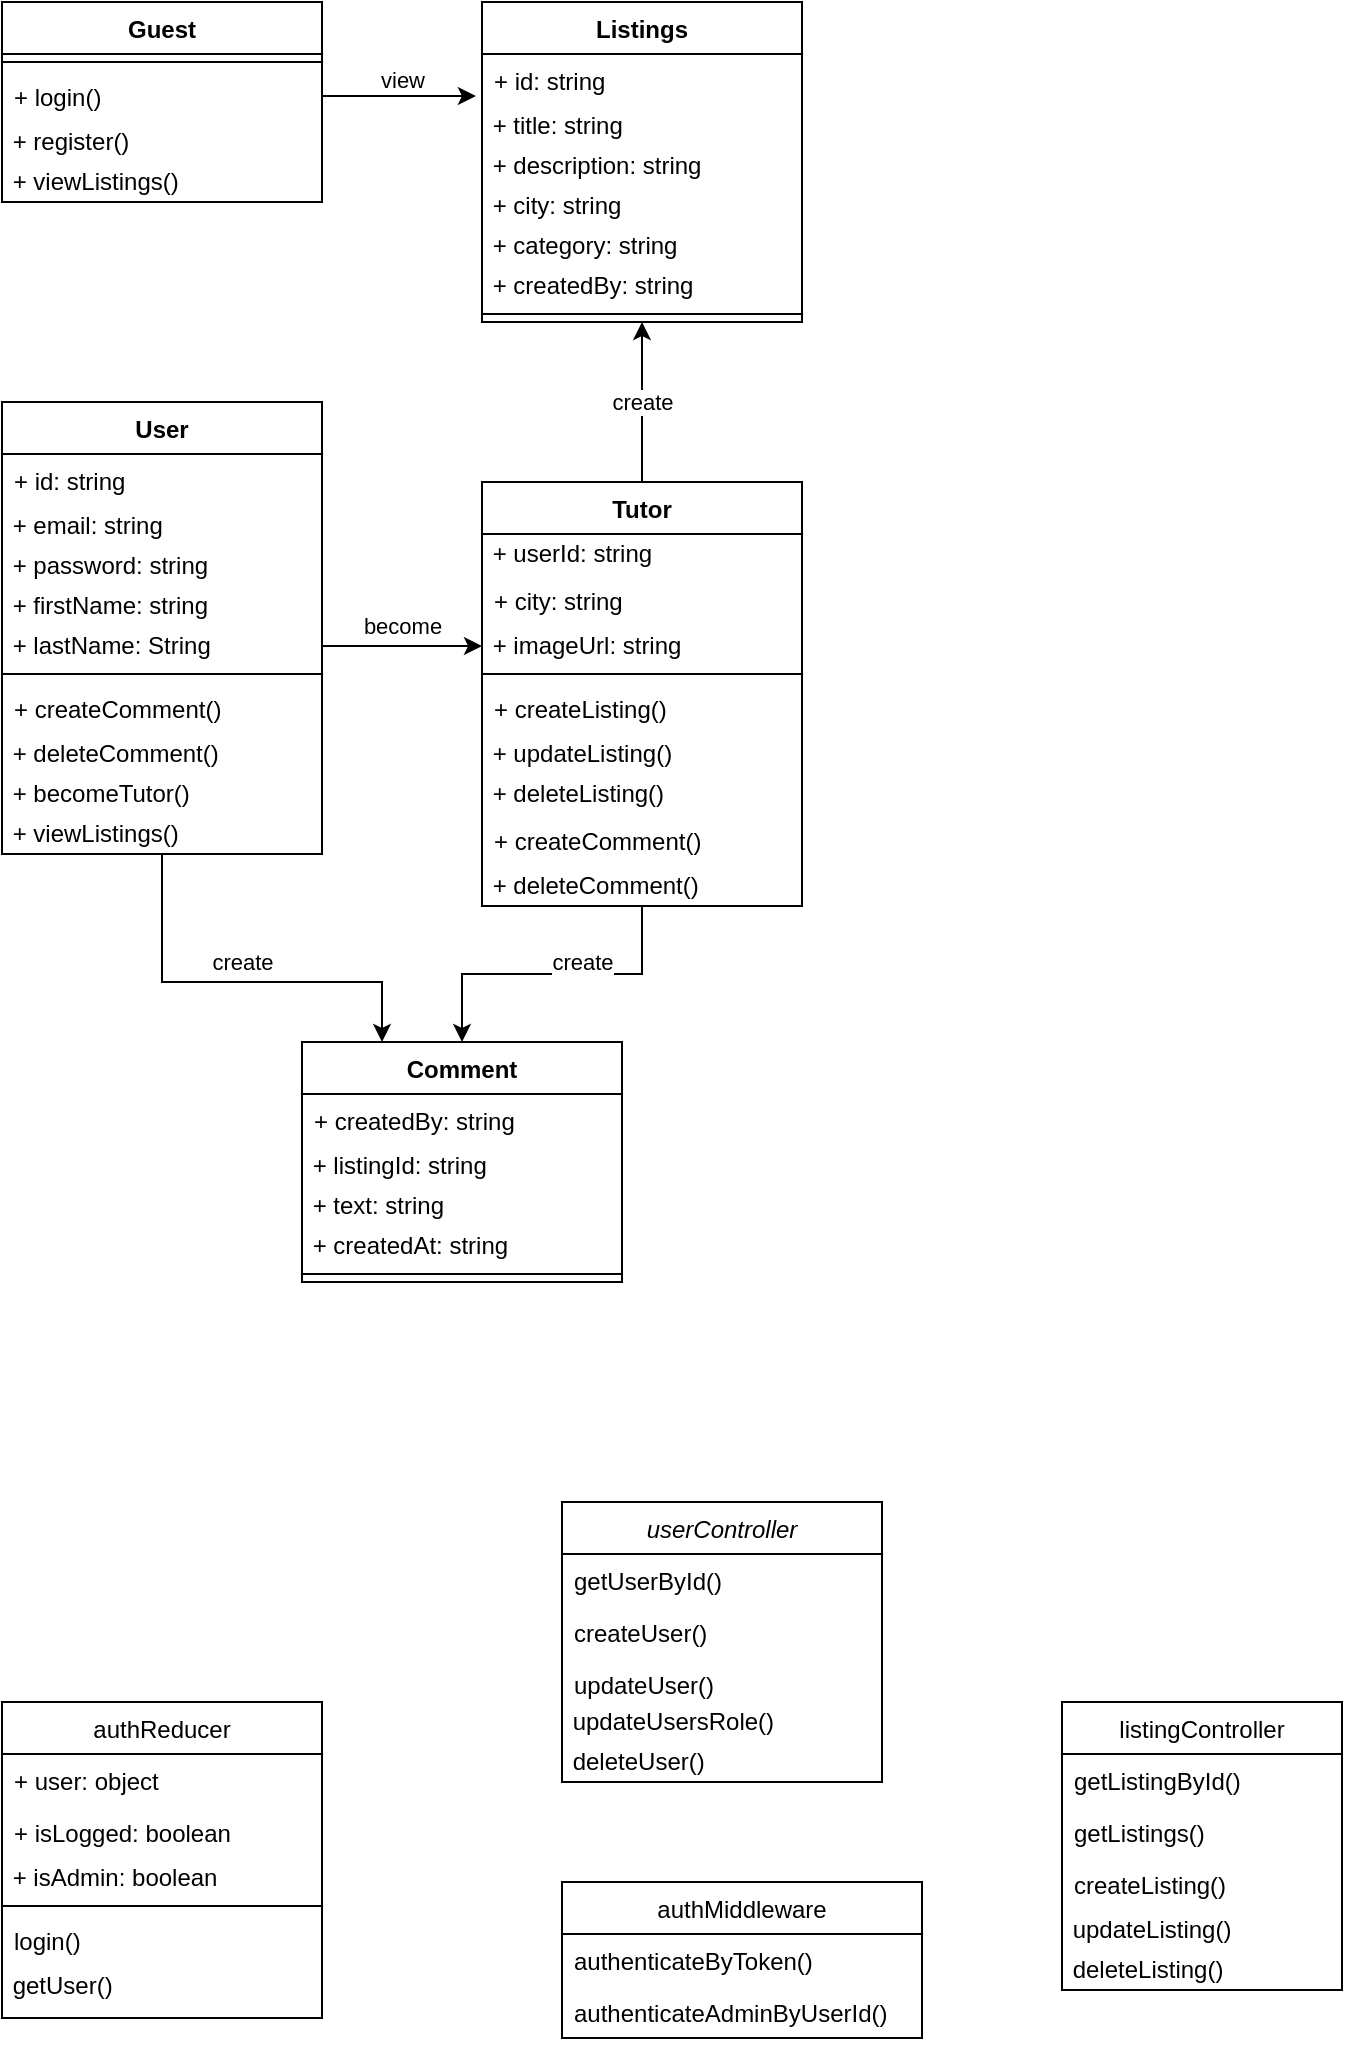 <mxfile version="13.10.4" type="github">
  <diagram id="C5RBs43oDa-KdzZeNtuy" name="Page-1">
    <mxGraphModel dx="1635" dy="1069" grid="1" gridSize="10" guides="1" tooltips="1" connect="1" arrows="1" fold="1" page="1" pageScale="1" pageWidth="827" pageHeight="1169" math="0" shadow="0">
      <root>
        <mxCell id="WIyWlLk6GJQsqaUBKTNV-0" />
        <mxCell id="WIyWlLk6GJQsqaUBKTNV-1" parent="WIyWlLk6GJQsqaUBKTNV-0" />
        <mxCell id="zkfFHV4jXpPFQw0GAbJ--0" value="userController" style="swimlane;fontStyle=2;align=center;verticalAlign=top;childLayout=stackLayout;horizontal=1;startSize=26;horizontalStack=0;resizeParent=1;resizeLast=0;collapsible=1;marginBottom=0;rounded=0;shadow=0;strokeWidth=1;" parent="WIyWlLk6GJQsqaUBKTNV-1" vertex="1">
          <mxGeometry x="320" y="790" width="160" height="140" as="geometry">
            <mxRectangle x="230" y="140" width="160" height="26" as="alternateBounds" />
          </mxGeometry>
        </mxCell>
        <mxCell id="zkfFHV4jXpPFQw0GAbJ--1" value="getUserById()" style="text;align=left;verticalAlign=top;spacingLeft=4;spacingRight=4;overflow=hidden;rotatable=0;points=[[0,0.5],[1,0.5]];portConstraint=eastwest;" parent="zkfFHV4jXpPFQw0GAbJ--0" vertex="1">
          <mxGeometry y="26" width="160" height="26" as="geometry" />
        </mxCell>
        <mxCell id="zkfFHV4jXpPFQw0GAbJ--2" value="createUser()" style="text;align=left;verticalAlign=top;spacingLeft=4;spacingRight=4;overflow=hidden;rotatable=0;points=[[0,0.5],[1,0.5]];portConstraint=eastwest;rounded=0;shadow=0;html=0;" parent="zkfFHV4jXpPFQw0GAbJ--0" vertex="1">
          <mxGeometry y="52" width="160" height="26" as="geometry" />
        </mxCell>
        <mxCell id="zkfFHV4jXpPFQw0GAbJ--3" value="updateUser()" style="text;align=left;verticalAlign=top;spacingLeft=4;spacingRight=4;overflow=hidden;rotatable=0;points=[[0,0.5],[1,0.5]];portConstraint=eastwest;rounded=0;shadow=0;html=0;" parent="zkfFHV4jXpPFQw0GAbJ--0" vertex="1">
          <mxGeometry y="78" width="160" height="22" as="geometry" />
        </mxCell>
        <mxCell id="BlAnFhpf1flhIEYJK5xN-5" value="&amp;nbsp;updateUsersRole()" style="text;html=1;strokeColor=none;fillColor=none;align=left;verticalAlign=middle;whiteSpace=wrap;rounded=0;" parent="zkfFHV4jXpPFQw0GAbJ--0" vertex="1">
          <mxGeometry y="100" width="160" height="20" as="geometry" />
        </mxCell>
        <mxCell id="BlAnFhpf1flhIEYJK5xN-4" value="&amp;nbsp;deleteUser()" style="text;html=1;strokeColor=none;fillColor=none;align=left;verticalAlign=middle;whiteSpace=wrap;rounded=0;" parent="zkfFHV4jXpPFQw0GAbJ--0" vertex="1">
          <mxGeometry y="120" width="160" height="20" as="geometry" />
        </mxCell>
        <mxCell id="zkfFHV4jXpPFQw0GAbJ--6" value="authReducer" style="swimlane;fontStyle=0;align=center;verticalAlign=top;childLayout=stackLayout;horizontal=1;startSize=26;horizontalStack=0;resizeParent=1;resizeLast=0;collapsible=1;marginBottom=0;rounded=0;shadow=0;strokeWidth=1;" parent="WIyWlLk6GJQsqaUBKTNV-1" vertex="1">
          <mxGeometry x="40" y="890" width="160" height="158" as="geometry">
            <mxRectangle x="130" y="380" width="160" height="26" as="alternateBounds" />
          </mxGeometry>
        </mxCell>
        <mxCell id="zkfFHV4jXpPFQw0GAbJ--7" value="+ user: object" style="text;align=left;verticalAlign=top;spacingLeft=4;spacingRight=4;overflow=hidden;rotatable=0;points=[[0,0.5],[1,0.5]];portConstraint=eastwest;" parent="zkfFHV4jXpPFQw0GAbJ--6" vertex="1">
          <mxGeometry y="26" width="160" height="26" as="geometry" />
        </mxCell>
        <mxCell id="zkfFHV4jXpPFQw0GAbJ--8" value="+ isLogged: boolean" style="text;align=left;verticalAlign=top;spacingLeft=4;spacingRight=4;overflow=hidden;rotatable=0;points=[[0,0.5],[1,0.5]];portConstraint=eastwest;rounded=0;shadow=0;html=0;" parent="zkfFHV4jXpPFQw0GAbJ--6" vertex="1">
          <mxGeometry y="52" width="160" height="26" as="geometry" />
        </mxCell>
        <mxCell id="BlAnFhpf1flhIEYJK5xN-6" value="&amp;nbsp;+ isAdmin: boolean" style="text;html=1;strokeColor=none;fillColor=none;align=left;verticalAlign=middle;whiteSpace=wrap;rounded=0;" parent="zkfFHV4jXpPFQw0GAbJ--6" vertex="1">
          <mxGeometry y="78" width="160" height="20" as="geometry" />
        </mxCell>
        <mxCell id="zkfFHV4jXpPFQw0GAbJ--9" value="" style="line;html=1;strokeWidth=1;align=left;verticalAlign=middle;spacingTop=-1;spacingLeft=3;spacingRight=3;rotatable=0;labelPosition=right;points=[];portConstraint=eastwest;" parent="zkfFHV4jXpPFQw0GAbJ--6" vertex="1">
          <mxGeometry y="98" width="160" height="8" as="geometry" />
        </mxCell>
        <mxCell id="zkfFHV4jXpPFQw0GAbJ--11" value="login()" style="text;align=left;verticalAlign=top;spacingLeft=4;spacingRight=4;overflow=hidden;rotatable=0;points=[[0,0.5],[1,0.5]];portConstraint=eastwest;" parent="zkfFHV4jXpPFQw0GAbJ--6" vertex="1">
          <mxGeometry y="106" width="160" height="26" as="geometry" />
        </mxCell>
        <mxCell id="BlAnFhpf1flhIEYJK5xN-7" value="&amp;nbsp;getUser()" style="text;html=1;strokeColor=none;fillColor=none;align=left;verticalAlign=middle;whiteSpace=wrap;rounded=0;" parent="zkfFHV4jXpPFQw0GAbJ--6" vertex="1">
          <mxGeometry y="132" width="160" height="20" as="geometry" />
        </mxCell>
        <mxCell id="Z589DTvHLg_dfqRkpSqn-18" value="listingController" style="swimlane;fontStyle=0;childLayout=stackLayout;horizontal=1;startSize=26;fillColor=none;horizontalStack=0;resizeParent=1;resizeParentMax=0;resizeLast=0;collapsible=1;marginBottom=0;" parent="WIyWlLk6GJQsqaUBKTNV-1" vertex="1">
          <mxGeometry x="570" y="890" width="140" height="144" as="geometry" />
        </mxCell>
        <mxCell id="Z589DTvHLg_dfqRkpSqn-19" value="getListingById()" style="text;strokeColor=none;fillColor=none;align=left;verticalAlign=top;spacingLeft=4;spacingRight=4;overflow=hidden;rotatable=0;points=[[0,0.5],[1,0.5]];portConstraint=eastwest;" parent="Z589DTvHLg_dfqRkpSqn-18" vertex="1">
          <mxGeometry y="26" width="140" height="26" as="geometry" />
        </mxCell>
        <mxCell id="Z589DTvHLg_dfqRkpSqn-20" value="getListings()" style="text;strokeColor=none;fillColor=none;align=left;verticalAlign=top;spacingLeft=4;spacingRight=4;overflow=hidden;rotatable=0;points=[[0,0.5],[1,0.5]];portConstraint=eastwest;" parent="Z589DTvHLg_dfqRkpSqn-18" vertex="1">
          <mxGeometry y="52" width="140" height="26" as="geometry" />
        </mxCell>
        <mxCell id="Z589DTvHLg_dfqRkpSqn-21" value="createListing()" style="text;strokeColor=none;fillColor=none;align=left;verticalAlign=top;spacingLeft=4;spacingRight=4;overflow=hidden;rotatable=0;points=[[0,0.5],[1,0.5]];portConstraint=eastwest;" parent="Z589DTvHLg_dfqRkpSqn-18" vertex="1">
          <mxGeometry y="78" width="140" height="26" as="geometry" />
        </mxCell>
        <mxCell id="Z589DTvHLg_dfqRkpSqn-24" value="&amp;nbsp;updateListing()" style="text;html=1;strokeColor=none;fillColor=none;align=left;verticalAlign=middle;whiteSpace=wrap;rounded=0;" parent="Z589DTvHLg_dfqRkpSqn-18" vertex="1">
          <mxGeometry y="104" width="140" height="20" as="geometry" />
        </mxCell>
        <mxCell id="Z589DTvHLg_dfqRkpSqn-25" value="&amp;nbsp;deleteListing()" style="text;html=1;strokeColor=none;fillColor=none;align=left;verticalAlign=middle;whiteSpace=wrap;rounded=0;" parent="Z589DTvHLg_dfqRkpSqn-18" vertex="1">
          <mxGeometry y="124" width="140" height="20" as="geometry" />
        </mxCell>
        <mxCell id="BlAnFhpf1flhIEYJK5xN-0" value="authMiddleware" style="swimlane;fontStyle=0;childLayout=stackLayout;horizontal=1;startSize=26;fillColor=none;horizontalStack=0;resizeParent=1;resizeParentMax=0;resizeLast=0;collapsible=1;marginBottom=0;" parent="WIyWlLk6GJQsqaUBKTNV-1" vertex="1">
          <mxGeometry x="320" y="980" width="180" height="78" as="geometry" />
        </mxCell>
        <mxCell id="BlAnFhpf1flhIEYJK5xN-1" value="authenticateByToken()" style="text;strokeColor=none;fillColor=none;align=left;verticalAlign=top;spacingLeft=4;spacingRight=4;overflow=hidden;rotatable=0;points=[[0,0.5],[1,0.5]];portConstraint=eastwest;" parent="BlAnFhpf1flhIEYJK5xN-0" vertex="1">
          <mxGeometry y="26" width="180" height="26" as="geometry" />
        </mxCell>
        <mxCell id="BlAnFhpf1flhIEYJK5xN-2" value="authenticateAdminByUserId()" style="text;strokeColor=none;fillColor=none;align=left;verticalAlign=top;spacingLeft=4;spacingRight=4;overflow=hidden;rotatable=0;points=[[0,0.5],[1,0.5]];portConstraint=eastwest;" parent="BlAnFhpf1flhIEYJK5xN-0" vertex="1">
          <mxGeometry y="52" width="180" height="26" as="geometry" />
        </mxCell>
        <mxCell id="BlAnFhpf1flhIEYJK5xN-30" value="Guest" style="swimlane;fontStyle=1;align=center;verticalAlign=top;childLayout=stackLayout;horizontal=1;startSize=26;horizontalStack=0;resizeParent=1;resizeParentMax=0;resizeLast=0;collapsible=1;marginBottom=0;" parent="WIyWlLk6GJQsqaUBKTNV-1" vertex="1">
          <mxGeometry x="40" y="40" width="160" height="100" as="geometry" />
        </mxCell>
        <mxCell id="BlAnFhpf1flhIEYJK5xN-32" value="" style="line;strokeWidth=1;fillColor=none;align=left;verticalAlign=middle;spacingTop=-1;spacingLeft=3;spacingRight=3;rotatable=0;labelPosition=right;points=[];portConstraint=eastwest;" parent="BlAnFhpf1flhIEYJK5xN-30" vertex="1">
          <mxGeometry y="26" width="160" height="8" as="geometry" />
        </mxCell>
        <mxCell id="BlAnFhpf1flhIEYJK5xN-33" value="+ login()" style="text;strokeColor=none;fillColor=none;align=left;verticalAlign=top;spacingLeft=4;spacingRight=4;overflow=hidden;rotatable=0;points=[[0,0.5],[1,0.5]];portConstraint=eastwest;" parent="BlAnFhpf1flhIEYJK5xN-30" vertex="1">
          <mxGeometry y="34" width="160" height="26" as="geometry" />
        </mxCell>
        <mxCell id="BlAnFhpf1flhIEYJK5xN-34" value="&amp;nbsp;+ register()" style="text;html=1;strokeColor=none;fillColor=none;align=left;verticalAlign=middle;whiteSpace=wrap;rounded=0;" parent="BlAnFhpf1flhIEYJK5xN-30" vertex="1">
          <mxGeometry y="60" width="160" height="20" as="geometry" />
        </mxCell>
        <mxCell id="BlAnFhpf1flhIEYJK5xN-35" value="&amp;nbsp;+ viewListings()" style="text;html=1;strokeColor=none;fillColor=none;align=left;verticalAlign=middle;whiteSpace=wrap;rounded=0;" parent="BlAnFhpf1flhIEYJK5xN-30" vertex="1">
          <mxGeometry y="80" width="160" height="20" as="geometry" />
        </mxCell>
        <mxCell id="BlAnFhpf1flhIEYJK5xN-36" value="Listings" style="swimlane;fontStyle=1;align=center;verticalAlign=top;childLayout=stackLayout;horizontal=1;startSize=26;horizontalStack=0;resizeParent=1;resizeParentMax=0;resizeLast=0;collapsible=1;marginBottom=0;" parent="WIyWlLk6GJQsqaUBKTNV-1" vertex="1">
          <mxGeometry x="280" y="40" width="160" height="160" as="geometry" />
        </mxCell>
        <mxCell id="BlAnFhpf1flhIEYJK5xN-37" value="+ id: string" style="text;strokeColor=none;fillColor=none;align=left;verticalAlign=top;spacingLeft=4;spacingRight=4;overflow=hidden;rotatable=0;points=[[0,0.5],[1,0.5]];portConstraint=eastwest;" parent="BlAnFhpf1flhIEYJK5xN-36" vertex="1">
          <mxGeometry y="26" width="160" height="26" as="geometry" />
        </mxCell>
        <mxCell id="BlAnFhpf1flhIEYJK5xN-40" value="&amp;nbsp;+ title: string" style="text;html=1;strokeColor=none;fillColor=none;align=left;verticalAlign=middle;whiteSpace=wrap;rounded=0;" parent="BlAnFhpf1flhIEYJK5xN-36" vertex="1">
          <mxGeometry y="52" width="160" height="20" as="geometry" />
        </mxCell>
        <mxCell id="BlAnFhpf1flhIEYJK5xN-41" value="&amp;nbsp;+ description: string" style="text;html=1;strokeColor=none;fillColor=none;align=left;verticalAlign=middle;whiteSpace=wrap;rounded=0;" parent="BlAnFhpf1flhIEYJK5xN-36" vertex="1">
          <mxGeometry y="72" width="160" height="20" as="geometry" />
        </mxCell>
        <mxCell id="BlAnFhpf1flhIEYJK5xN-42" value="&amp;nbsp;+ city: string" style="text;html=1;strokeColor=none;fillColor=none;align=left;verticalAlign=middle;whiteSpace=wrap;rounded=0;" parent="BlAnFhpf1flhIEYJK5xN-36" vertex="1">
          <mxGeometry y="92" width="160" height="20" as="geometry" />
        </mxCell>
        <mxCell id="BlAnFhpf1flhIEYJK5xN-43" value="&amp;nbsp;+ category: string" style="text;html=1;strokeColor=none;fillColor=none;align=left;verticalAlign=middle;whiteSpace=wrap;rounded=0;" parent="BlAnFhpf1flhIEYJK5xN-36" vertex="1">
          <mxGeometry y="112" width="160" height="20" as="geometry" />
        </mxCell>
        <mxCell id="BlAnFhpf1flhIEYJK5xN-44" value="&amp;nbsp;+ createdBy: string" style="text;html=1;strokeColor=none;fillColor=none;align=left;verticalAlign=middle;whiteSpace=wrap;rounded=0;" parent="BlAnFhpf1flhIEYJK5xN-36" vertex="1">
          <mxGeometry y="132" width="160" height="20" as="geometry" />
        </mxCell>
        <mxCell id="BlAnFhpf1flhIEYJK5xN-38" value="" style="line;strokeWidth=1;fillColor=none;align=left;verticalAlign=middle;spacingTop=-1;spacingLeft=3;spacingRight=3;rotatable=0;labelPosition=right;points=[];portConstraint=eastwest;" parent="BlAnFhpf1flhIEYJK5xN-36" vertex="1">
          <mxGeometry y="152" width="160" height="8" as="geometry" />
        </mxCell>
        <mxCell id="BlAnFhpf1flhIEYJK5xN-45" value="User" style="swimlane;fontStyle=1;align=center;verticalAlign=top;childLayout=stackLayout;horizontal=1;startSize=26;horizontalStack=0;resizeParent=1;resizeParentMax=0;resizeLast=0;collapsible=1;marginBottom=0;" parent="WIyWlLk6GJQsqaUBKTNV-1" vertex="1">
          <mxGeometry x="40" y="240" width="160" height="226" as="geometry" />
        </mxCell>
        <mxCell id="BlAnFhpf1flhIEYJK5xN-46" value="+ id: string" style="text;strokeColor=none;fillColor=none;align=left;verticalAlign=top;spacingLeft=4;spacingRight=4;overflow=hidden;rotatable=0;points=[[0,0.5],[1,0.5]];portConstraint=eastwest;" parent="BlAnFhpf1flhIEYJK5xN-45" vertex="1">
          <mxGeometry y="26" width="160" height="26" as="geometry" />
        </mxCell>
        <mxCell id="BlAnFhpf1flhIEYJK5xN-51" value="&amp;nbsp;+ email: string" style="text;html=1;strokeColor=none;fillColor=none;align=left;verticalAlign=middle;whiteSpace=wrap;rounded=0;" parent="BlAnFhpf1flhIEYJK5xN-45" vertex="1">
          <mxGeometry y="52" width="160" height="20" as="geometry" />
        </mxCell>
        <mxCell id="BlAnFhpf1flhIEYJK5xN-52" value="&amp;nbsp;+ password: string" style="text;html=1;strokeColor=none;fillColor=none;align=left;verticalAlign=middle;whiteSpace=wrap;rounded=0;" parent="BlAnFhpf1flhIEYJK5xN-45" vertex="1">
          <mxGeometry y="72" width="160" height="20" as="geometry" />
        </mxCell>
        <mxCell id="BlAnFhpf1flhIEYJK5xN-53" value="&amp;nbsp;+ firstName: string" style="text;html=1;strokeColor=none;fillColor=none;align=left;verticalAlign=middle;whiteSpace=wrap;rounded=0;" parent="BlAnFhpf1flhIEYJK5xN-45" vertex="1">
          <mxGeometry y="92" width="160" height="20" as="geometry" />
        </mxCell>
        <mxCell id="BlAnFhpf1flhIEYJK5xN-54" value="&amp;nbsp;+ lastName: String" style="text;html=1;strokeColor=none;fillColor=none;align=left;verticalAlign=middle;whiteSpace=wrap;rounded=0;" parent="BlAnFhpf1flhIEYJK5xN-45" vertex="1">
          <mxGeometry y="112" width="160" height="20" as="geometry" />
        </mxCell>
        <mxCell id="BlAnFhpf1flhIEYJK5xN-47" value="" style="line;strokeWidth=1;fillColor=none;align=left;verticalAlign=middle;spacingTop=-1;spacingLeft=3;spacingRight=3;rotatable=0;labelPosition=right;points=[];portConstraint=eastwest;" parent="BlAnFhpf1flhIEYJK5xN-45" vertex="1">
          <mxGeometry y="132" width="160" height="8" as="geometry" />
        </mxCell>
        <mxCell id="BlAnFhpf1flhIEYJK5xN-48" value="+ createComment()" style="text;strokeColor=none;fillColor=none;align=left;verticalAlign=top;spacingLeft=4;spacingRight=4;overflow=hidden;rotatable=0;points=[[0,0.5],[1,0.5]];portConstraint=eastwest;" parent="BlAnFhpf1flhIEYJK5xN-45" vertex="1">
          <mxGeometry y="140" width="160" height="26" as="geometry" />
        </mxCell>
        <mxCell id="BlAnFhpf1flhIEYJK5xN-50" value="&amp;nbsp;+ deleteComment()" style="text;html=1;strokeColor=none;fillColor=none;align=left;verticalAlign=middle;whiteSpace=wrap;rounded=0;" parent="BlAnFhpf1flhIEYJK5xN-45" vertex="1">
          <mxGeometry y="166" width="160" height="20" as="geometry" />
        </mxCell>
        <mxCell id="BlAnFhpf1flhIEYJK5xN-75" value="&amp;nbsp;+ becomeTutor()" style="text;html=1;strokeColor=none;fillColor=none;align=left;verticalAlign=middle;whiteSpace=wrap;rounded=0;" parent="BlAnFhpf1flhIEYJK5xN-45" vertex="1">
          <mxGeometry y="186" width="160" height="20" as="geometry" />
        </mxCell>
        <mxCell id="BlAnFhpf1flhIEYJK5xN-79" value="&amp;nbsp;+ viewListings()" style="text;html=1;strokeColor=none;fillColor=none;align=left;verticalAlign=middle;whiteSpace=wrap;rounded=0;" parent="BlAnFhpf1flhIEYJK5xN-45" vertex="1">
          <mxGeometry y="206" width="160" height="20" as="geometry" />
        </mxCell>
        <mxCell id="BlAnFhpf1flhIEYJK5xN-81" value="create" style="edgeStyle=orthogonalEdgeStyle;rounded=0;orthogonalLoop=1;jettySize=auto;html=1;entryX=0.5;entryY=1;entryDx=0;entryDy=0;" parent="WIyWlLk6GJQsqaUBKTNV-1" source="BlAnFhpf1flhIEYJK5xN-55" target="BlAnFhpf1flhIEYJK5xN-36" edge="1">
          <mxGeometry relative="1" as="geometry" />
        </mxCell>
        <mxCell id="BlAnFhpf1flhIEYJK5xN-55" value="Tutor" style="swimlane;fontStyle=1;align=center;verticalAlign=top;childLayout=stackLayout;horizontal=1;startSize=26;horizontalStack=0;resizeParent=1;resizeParentMax=0;resizeLast=0;collapsible=1;marginBottom=0;" parent="WIyWlLk6GJQsqaUBKTNV-1" vertex="1">
          <mxGeometry x="280" y="280" width="160" height="212" as="geometry" />
        </mxCell>
        <mxCell id="BlAnFhpf1flhIEYJK5xN-59" value="&amp;nbsp;+ userId: string" style="text;html=1;strokeColor=none;fillColor=none;align=left;verticalAlign=middle;whiteSpace=wrap;rounded=0;" parent="BlAnFhpf1flhIEYJK5xN-55" vertex="1">
          <mxGeometry y="26" width="160" height="20" as="geometry" />
        </mxCell>
        <mxCell id="BlAnFhpf1flhIEYJK5xN-56" value="+ city: string" style="text;strokeColor=none;fillColor=none;align=left;verticalAlign=top;spacingLeft=4;spacingRight=4;overflow=hidden;rotatable=0;points=[[0,0.5],[1,0.5]];portConstraint=eastwest;" parent="BlAnFhpf1flhIEYJK5xN-55" vertex="1">
          <mxGeometry y="46" width="160" height="26" as="geometry" />
        </mxCell>
        <mxCell id="BlAnFhpf1flhIEYJK5xN-60" value="&amp;nbsp;+ imageUrl: string" style="text;html=1;strokeColor=none;fillColor=none;align=left;verticalAlign=middle;whiteSpace=wrap;rounded=0;" parent="BlAnFhpf1flhIEYJK5xN-55" vertex="1">
          <mxGeometry y="72" width="160" height="20" as="geometry" />
        </mxCell>
        <mxCell id="BlAnFhpf1flhIEYJK5xN-57" value="" style="line;strokeWidth=1;fillColor=none;align=left;verticalAlign=middle;spacingTop=-1;spacingLeft=3;spacingRight=3;rotatable=0;labelPosition=right;points=[];portConstraint=eastwest;" parent="BlAnFhpf1flhIEYJK5xN-55" vertex="1">
          <mxGeometry y="92" width="160" height="8" as="geometry" />
        </mxCell>
        <mxCell id="BlAnFhpf1flhIEYJK5xN-58" value="+ createListing()" style="text;strokeColor=none;fillColor=none;align=left;verticalAlign=top;spacingLeft=4;spacingRight=4;overflow=hidden;rotatable=0;points=[[0,0.5],[1,0.5]];portConstraint=eastwest;" parent="BlAnFhpf1flhIEYJK5xN-55" vertex="1">
          <mxGeometry y="100" width="160" height="26" as="geometry" />
        </mxCell>
        <mxCell id="BlAnFhpf1flhIEYJK5xN-61" value="&amp;nbsp;+ updateListing()" style="text;html=1;strokeColor=none;fillColor=none;align=left;verticalAlign=middle;whiteSpace=wrap;rounded=0;" parent="BlAnFhpf1flhIEYJK5xN-55" vertex="1">
          <mxGeometry y="126" width="160" height="20" as="geometry" />
        </mxCell>
        <mxCell id="BlAnFhpf1flhIEYJK5xN-62" value="&amp;nbsp;+ deleteListing()" style="text;html=1;strokeColor=none;fillColor=none;align=left;verticalAlign=middle;whiteSpace=wrap;rounded=0;" parent="BlAnFhpf1flhIEYJK5xN-55" vertex="1">
          <mxGeometry y="146" width="160" height="20" as="geometry" />
        </mxCell>
        <mxCell id="BlAnFhpf1flhIEYJK5xN-86" value="+ createComment()" style="text;strokeColor=none;fillColor=none;align=left;verticalAlign=top;spacingLeft=4;spacingRight=4;overflow=hidden;rotatable=0;points=[[0,0.5],[1,0.5]];portConstraint=eastwest;" parent="BlAnFhpf1flhIEYJK5xN-55" vertex="1">
          <mxGeometry y="166" width="160" height="26" as="geometry" />
        </mxCell>
        <mxCell id="BlAnFhpf1flhIEYJK5xN-88" value="&amp;nbsp;+ deleteComment()" style="text;html=1;strokeColor=none;fillColor=none;align=left;verticalAlign=middle;whiteSpace=wrap;rounded=0;" parent="BlAnFhpf1flhIEYJK5xN-55" vertex="1">
          <mxGeometry y="192" width="160" height="20" as="geometry" />
        </mxCell>
        <mxCell id="BlAnFhpf1flhIEYJK5xN-63" value="view" style="edgeStyle=orthogonalEdgeStyle;rounded=0;orthogonalLoop=1;jettySize=auto;html=1;entryX=-0.019;entryY=0.808;entryDx=0;entryDy=0;entryPerimeter=0;" parent="WIyWlLk6GJQsqaUBKTNV-1" source="BlAnFhpf1flhIEYJK5xN-33" target="BlAnFhpf1flhIEYJK5xN-37" edge="1">
          <mxGeometry x="0.04" y="8" relative="1" as="geometry">
            <mxPoint as="offset" />
          </mxGeometry>
        </mxCell>
        <mxCell id="BlAnFhpf1flhIEYJK5xN-68" value="Comment" style="swimlane;fontStyle=1;align=center;verticalAlign=top;childLayout=stackLayout;horizontal=1;startSize=26;horizontalStack=0;resizeParent=1;resizeParentMax=0;resizeLast=0;collapsible=1;marginBottom=0;" parent="WIyWlLk6GJQsqaUBKTNV-1" vertex="1">
          <mxGeometry x="190" y="560" width="160" height="120" as="geometry" />
        </mxCell>
        <mxCell id="BlAnFhpf1flhIEYJK5xN-69" value="+ createdBy: string" style="text;strokeColor=none;fillColor=none;align=left;verticalAlign=top;spacingLeft=4;spacingRight=4;overflow=hidden;rotatable=0;points=[[0,0.5],[1,0.5]];portConstraint=eastwest;" parent="BlAnFhpf1flhIEYJK5xN-68" vertex="1">
          <mxGeometry y="26" width="160" height="26" as="geometry" />
        </mxCell>
        <mxCell id="BlAnFhpf1flhIEYJK5xN-80" value="&amp;nbsp;+ listingId: string" style="text;html=1;strokeColor=none;fillColor=none;align=left;verticalAlign=middle;whiteSpace=wrap;rounded=0;" parent="BlAnFhpf1flhIEYJK5xN-68" vertex="1">
          <mxGeometry y="52" width="160" height="20" as="geometry" />
        </mxCell>
        <mxCell id="BlAnFhpf1flhIEYJK5xN-72" value="&amp;nbsp;+ text: string" style="text;html=1;strokeColor=none;fillColor=none;align=left;verticalAlign=middle;whiteSpace=wrap;rounded=0;" parent="BlAnFhpf1flhIEYJK5xN-68" vertex="1">
          <mxGeometry y="72" width="160" height="20" as="geometry" />
        </mxCell>
        <mxCell id="BlAnFhpf1flhIEYJK5xN-74" value="&amp;nbsp;+ createdAt: string" style="text;html=1;strokeColor=none;fillColor=none;align=left;verticalAlign=middle;whiteSpace=wrap;rounded=0;" parent="BlAnFhpf1flhIEYJK5xN-68" vertex="1">
          <mxGeometry y="92" width="160" height="20" as="geometry" />
        </mxCell>
        <mxCell id="BlAnFhpf1flhIEYJK5xN-70" value="" style="line;strokeWidth=1;fillColor=none;align=left;verticalAlign=middle;spacingTop=-1;spacingLeft=3;spacingRight=3;rotatable=0;labelPosition=right;points=[];portConstraint=eastwest;" parent="BlAnFhpf1flhIEYJK5xN-68" vertex="1">
          <mxGeometry y="112" width="160" height="8" as="geometry" />
        </mxCell>
        <mxCell id="BlAnFhpf1flhIEYJK5xN-82" style="edgeStyle=orthogonalEdgeStyle;rounded=0;orthogonalLoop=1;jettySize=auto;html=1;entryX=0;entryY=0.5;entryDx=0;entryDy=0;" parent="WIyWlLk6GJQsqaUBKTNV-1" source="BlAnFhpf1flhIEYJK5xN-54" target="BlAnFhpf1flhIEYJK5xN-60" edge="1">
          <mxGeometry relative="1" as="geometry" />
        </mxCell>
        <mxCell id="BlAnFhpf1flhIEYJK5xN-83" value="become" style="edgeLabel;html=1;align=center;verticalAlign=middle;resizable=0;points=[];" parent="BlAnFhpf1flhIEYJK5xN-82" vertex="1" connectable="0">
          <mxGeometry x="0.25" y="4" relative="1" as="geometry">
            <mxPoint x="-10" y="-6" as="offset" />
          </mxGeometry>
        </mxCell>
        <mxCell id="BlAnFhpf1flhIEYJK5xN-85" style="edgeStyle=orthogonalEdgeStyle;rounded=0;orthogonalLoop=1;jettySize=auto;html=1;entryX=0.25;entryY=0;entryDx=0;entryDy=0;" parent="WIyWlLk6GJQsqaUBKTNV-1" source="BlAnFhpf1flhIEYJK5xN-79" target="BlAnFhpf1flhIEYJK5xN-68" edge="1">
          <mxGeometry relative="1" as="geometry">
            <Array as="points">
              <mxPoint x="120" y="530" />
              <mxPoint x="230" y="530" />
            </Array>
          </mxGeometry>
        </mxCell>
        <mxCell id="BlAnFhpf1flhIEYJK5xN-91" value="create" style="edgeLabel;html=1;align=center;verticalAlign=middle;resizable=0;points=[];" parent="BlAnFhpf1flhIEYJK5xN-85" vertex="1" connectable="0">
          <mxGeometry x="0.039" y="1" relative="1" as="geometry">
            <mxPoint x="-2" y="-9" as="offset" />
          </mxGeometry>
        </mxCell>
        <mxCell id="BlAnFhpf1flhIEYJK5xN-89" style="edgeStyle=orthogonalEdgeStyle;rounded=0;orthogonalLoop=1;jettySize=auto;html=1;entryX=0.5;entryY=0;entryDx=0;entryDy=0;" parent="WIyWlLk6GJQsqaUBKTNV-1" source="BlAnFhpf1flhIEYJK5xN-88" target="BlAnFhpf1flhIEYJK5xN-68" edge="1">
          <mxGeometry relative="1" as="geometry" />
        </mxCell>
        <mxCell id="BlAnFhpf1flhIEYJK5xN-90" value="create" style="edgeLabel;html=1;align=center;verticalAlign=middle;resizable=0;points=[];" parent="BlAnFhpf1flhIEYJK5xN-89" vertex="1" connectable="0">
          <mxGeometry x="-0.215" y="-3" relative="1" as="geometry">
            <mxPoint x="-2" y="-3" as="offset" />
          </mxGeometry>
        </mxCell>
      </root>
    </mxGraphModel>
  </diagram>
</mxfile>

